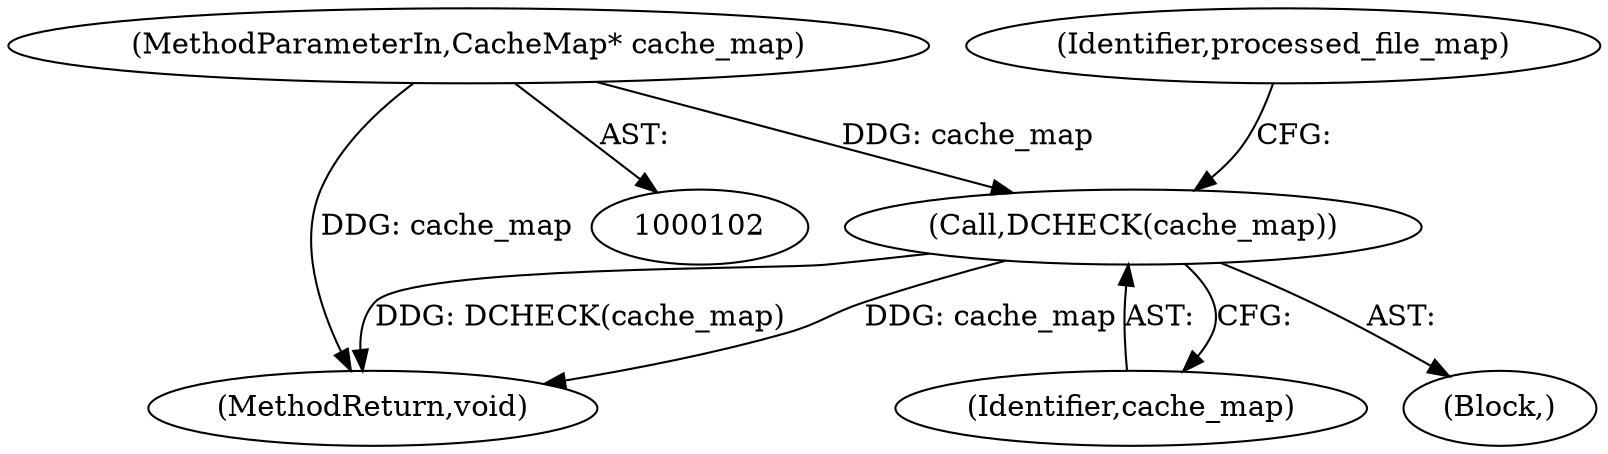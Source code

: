 digraph "1_Chrome_baef1ffd73db183ca50c854e1779ed7f6e5100a8_6@pointer" {
"1000108" [label="(Call,DCHECK(cache_map))"];
"1000105" [label="(MethodParameterIn,CacheMap* cache_map)"];
"1000109" [label="(Identifier,cache_map)"];
"1000108" [label="(Call,DCHECK(cache_map))"];
"1000105" [label="(MethodParameterIn,CacheMap* cache_map)"];
"1000341" [label="(MethodReturn,void)"];
"1000111" [label="(Identifier,processed_file_map)"];
"1000107" [label="(Block,)"];
"1000108" -> "1000107"  [label="AST: "];
"1000108" -> "1000109"  [label="CFG: "];
"1000109" -> "1000108"  [label="AST: "];
"1000111" -> "1000108"  [label="CFG: "];
"1000108" -> "1000341"  [label="DDG: DCHECK(cache_map)"];
"1000108" -> "1000341"  [label="DDG: cache_map"];
"1000105" -> "1000108"  [label="DDG: cache_map"];
"1000105" -> "1000102"  [label="AST: "];
"1000105" -> "1000341"  [label="DDG: cache_map"];
}
